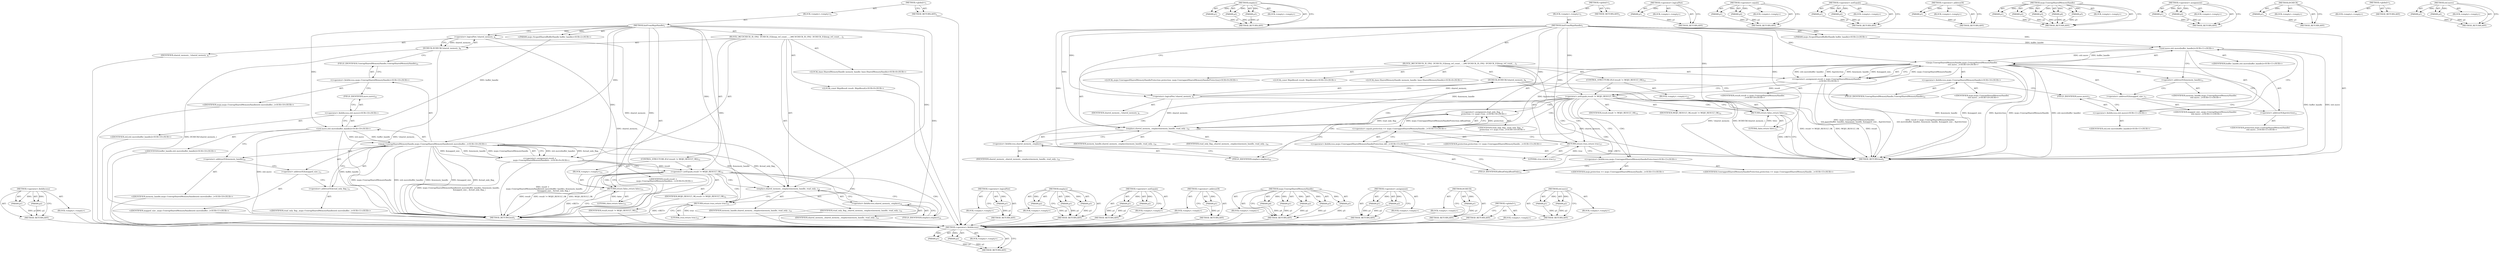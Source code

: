 digraph "std.move" {
vulnerable_94 [label=<(METHOD,&lt;operator&gt;.fieldAccess)>];
vulnerable_95 [label=<(PARAM,p1)>];
vulnerable_96 [label=<(PARAM,p2)>];
vulnerable_97 [label=<(BLOCK,&lt;empty&gt;,&lt;empty&gt;)>];
vulnerable_98 [label=<(METHOD_RETURN,ANY)>];
vulnerable_6 [label=<(METHOD,&lt;global&gt;)<SUB>1</SUB>>];
vulnerable_7 [label=<(BLOCK,&lt;empty&gt;,&lt;empty&gt;)<SUB>1</SUB>>];
vulnerable_8 [label=<(METHOD,InitFromMojoHandle)<SUB>1</SUB>>];
vulnerable_9 [label="<(PARAM,mojo::ScopedSharedBufferHandle buffer_handle)<SUB>2</SUB>>"];
vulnerable_10 [label=<(BLOCK,{
#if DCHECK_IS_ON()
  DCHECK_EQ(map_ref_count_...,{
#if DCHECK_IS_ON()
  DCHECK_EQ(map_ref_count_...)<SUB>2</SUB>>];
vulnerable_11 [label=<(DCHECK,DCHECK(!shared_memory_))<SUB>6</SUB>>];
vulnerable_12 [label=<(&lt;operator&gt;.logicalNot,!shared_memory_)<SUB>6</SUB>>];
vulnerable_13 [label=<(IDENTIFIER,shared_memory_,!shared_memory_)<SUB>6</SUB>>];
vulnerable_14 [label="<(LOCAL,base.SharedMemoryHandle memory_handle: base.SharedMemoryHandle)<SUB>8</SUB>>"];
vulnerable_15 [label="<(LOCAL,const MojoResult result: MojoResult)<SUB>9</SUB>>"];
vulnerable_16 [label="<(&lt;operator&gt;.assignment,result =
      mojo::UnwrapSharedMemoryHandle(s...)<SUB>9</SUB>>"];
vulnerable_17 [label="<(IDENTIFIER,result,result =
      mojo::UnwrapSharedMemoryHandle(s...)<SUB>9</SUB>>"];
vulnerable_18 [label="<(mojo.UnwrapSharedMemoryHandle,mojo::UnwrapSharedMemoryHandle(std::move(buffer...)<SUB>10</SUB>>"];
vulnerable_19 [label="<(&lt;operator&gt;.fieldAccess,mojo::UnwrapSharedMemoryHandle)<SUB>10</SUB>>"];
vulnerable_20 [label="<(IDENTIFIER,mojo,mojo::UnwrapSharedMemoryHandle(std::move(buffer...)<SUB>10</SUB>>"];
vulnerable_21 [label=<(FIELD_IDENTIFIER,UnwrapSharedMemoryHandle,UnwrapSharedMemoryHandle)<SUB>10</SUB>>];
vulnerable_22 [label="<(std.move,std::move(buffer_handle))<SUB>10</SUB>>"];
vulnerable_23 [label="<(&lt;operator&gt;.fieldAccess,std::move)<SUB>10</SUB>>"];
vulnerable_24 [label="<(IDENTIFIER,std,std::move(buffer_handle))<SUB>10</SUB>>"];
vulnerable_25 [label=<(FIELD_IDENTIFIER,move,move)<SUB>10</SUB>>];
vulnerable_26 [label="<(IDENTIFIER,buffer_handle,std::move(buffer_handle))<SUB>10</SUB>>"];
vulnerable_27 [label=<(&lt;operator&gt;.addressOf,&amp;memory_handle)<SUB>10</SUB>>];
vulnerable_28 [label="<(IDENTIFIER,memory_handle,mojo::UnwrapSharedMemoryHandle(std::move(buffer...)<SUB>10</SUB>>"];
vulnerable_29 [label=<(&lt;operator&gt;.addressOf,&amp;mapped_size_)<SUB>11</SUB>>];
vulnerable_30 [label="<(IDENTIFIER,mapped_size_,mojo::UnwrapSharedMemoryHandle(std::move(buffer...)<SUB>11</SUB>>"];
vulnerable_31 [label=<(&lt;operator&gt;.addressOf,&amp;read_only_flag_)<SUB>11</SUB>>];
vulnerable_32 [label="<(IDENTIFIER,read_only_flag_,mojo::UnwrapSharedMemoryHandle(std::move(buffer...)<SUB>11</SUB>>"];
vulnerable_33 [label=<(CONTROL_STRUCTURE,IF,if (result != MOJO_RESULT_OK))<SUB>12</SUB>>];
vulnerable_34 [label=<(&lt;operator&gt;.notEquals,result != MOJO_RESULT_OK)<SUB>12</SUB>>];
vulnerable_35 [label=<(IDENTIFIER,result,result != MOJO_RESULT_OK)<SUB>12</SUB>>];
vulnerable_36 [label=<(IDENTIFIER,MOJO_RESULT_OK,result != MOJO_RESULT_OK)<SUB>12</SUB>>];
vulnerable_37 [label=<(BLOCK,&lt;empty&gt;,&lt;empty&gt;)<SUB>13</SUB>>];
vulnerable_38 [label=<(RETURN,return false;,return false;)<SUB>13</SUB>>];
vulnerable_39 [label=<(LITERAL,false,return false;)<SUB>13</SUB>>];
vulnerable_40 [label=<(emplace,shared_memory_.emplace(memory_handle, read_only...)<SUB>14</SUB>>];
vulnerable_41 [label=<(&lt;operator&gt;.fieldAccess,shared_memory_.emplace)<SUB>14</SUB>>];
vulnerable_42 [label=<(IDENTIFIER,shared_memory_,shared_memory_.emplace(memory_handle, read_only...)<SUB>14</SUB>>];
vulnerable_43 [label=<(FIELD_IDENTIFIER,emplace,emplace)<SUB>14</SUB>>];
vulnerable_44 [label=<(IDENTIFIER,memory_handle,shared_memory_.emplace(memory_handle, read_only...)<SUB>14</SUB>>];
vulnerable_45 [label=<(IDENTIFIER,read_only_flag_,shared_memory_.emplace(memory_handle, read_only...)<SUB>14</SUB>>];
vulnerable_46 [label=<(RETURN,return true;,return true;)<SUB>15</SUB>>];
vulnerable_47 [label=<(LITERAL,true,return true;)<SUB>15</SUB>>];
vulnerable_48 [label=<(METHOD_RETURN,bool)<SUB>1</SUB>>];
vulnerable_50 [label=<(METHOD_RETURN,ANY)<SUB>1</SUB>>];
vulnerable_77 [label=<(METHOD,&lt;operator&gt;.logicalNot)>];
vulnerable_78 [label=<(PARAM,p1)>];
vulnerable_79 [label=<(BLOCK,&lt;empty&gt;,&lt;empty&gt;)>];
vulnerable_80 [label=<(METHOD_RETURN,ANY)>];
vulnerable_113 [label=<(METHOD,emplace)>];
vulnerable_114 [label=<(PARAM,p1)>];
vulnerable_115 [label=<(PARAM,p2)>];
vulnerable_116 [label=<(PARAM,p3)>];
vulnerable_117 [label=<(BLOCK,&lt;empty&gt;,&lt;empty&gt;)>];
vulnerable_118 [label=<(METHOD_RETURN,ANY)>];
vulnerable_108 [label=<(METHOD,&lt;operator&gt;.notEquals)>];
vulnerable_109 [label=<(PARAM,p1)>];
vulnerable_110 [label=<(PARAM,p2)>];
vulnerable_111 [label=<(BLOCK,&lt;empty&gt;,&lt;empty&gt;)>];
vulnerable_112 [label=<(METHOD_RETURN,ANY)>];
vulnerable_104 [label=<(METHOD,&lt;operator&gt;.addressOf)>];
vulnerable_105 [label=<(PARAM,p1)>];
vulnerable_106 [label=<(BLOCK,&lt;empty&gt;,&lt;empty&gt;)>];
vulnerable_107 [label=<(METHOD_RETURN,ANY)>];
vulnerable_86 [label=<(METHOD,mojo.UnwrapSharedMemoryHandle)>];
vulnerable_87 [label=<(PARAM,p1)>];
vulnerable_88 [label=<(PARAM,p2)>];
vulnerable_89 [label=<(PARAM,p3)>];
vulnerable_90 [label=<(PARAM,p4)>];
vulnerable_91 [label=<(PARAM,p5)>];
vulnerable_92 [label=<(BLOCK,&lt;empty&gt;,&lt;empty&gt;)>];
vulnerable_93 [label=<(METHOD_RETURN,ANY)>];
vulnerable_81 [label=<(METHOD,&lt;operator&gt;.assignment)>];
vulnerable_82 [label=<(PARAM,p1)>];
vulnerable_83 [label=<(PARAM,p2)>];
vulnerable_84 [label=<(BLOCK,&lt;empty&gt;,&lt;empty&gt;)>];
vulnerable_85 [label=<(METHOD_RETURN,ANY)>];
vulnerable_73 [label=<(METHOD,DCHECK)>];
vulnerable_74 [label=<(PARAM,p1)>];
vulnerable_75 [label=<(BLOCK,&lt;empty&gt;,&lt;empty&gt;)>];
vulnerable_76 [label=<(METHOD_RETURN,ANY)>];
vulnerable_67 [label=<(METHOD,&lt;global&gt;)<SUB>1</SUB>>];
vulnerable_68 [label=<(BLOCK,&lt;empty&gt;,&lt;empty&gt;)>];
vulnerable_69 [label=<(METHOD_RETURN,ANY)>];
vulnerable_99 [label=<(METHOD,std.move)>];
vulnerable_100 [label=<(PARAM,p1)>];
vulnerable_101 [label=<(PARAM,p2)>];
vulnerable_102 [label=<(BLOCK,&lt;empty&gt;,&lt;empty&gt;)>];
vulnerable_103 [label=<(METHOD_RETURN,ANY)>];
fixed_108 [label=<(METHOD,&lt;operator&gt;.fieldAccess)>];
fixed_109 [label=<(PARAM,p1)>];
fixed_110 [label=<(PARAM,p2)>];
fixed_111 [label=<(BLOCK,&lt;empty&gt;,&lt;empty&gt;)>];
fixed_112 [label=<(METHOD_RETURN,ANY)>];
fixed_132 [label=<(METHOD,emplace)>];
fixed_133 [label=<(PARAM,p1)>];
fixed_134 [label=<(PARAM,p2)>];
fixed_135 [label=<(PARAM,p3)>];
fixed_136 [label=<(BLOCK,&lt;empty&gt;,&lt;empty&gt;)>];
fixed_137 [label=<(METHOD_RETURN,ANY)>];
fixed_6 [label=<(METHOD,&lt;global&gt;)<SUB>1</SUB>>];
fixed_7 [label=<(BLOCK,&lt;empty&gt;,&lt;empty&gt;)<SUB>1</SUB>>];
fixed_8 [label=<(METHOD,InitFromMojoHandle)<SUB>1</SUB>>];
fixed_9 [label="<(PARAM,mojo::ScopedSharedBufferHandle buffer_handle)<SUB>2</SUB>>"];
fixed_10 [label=<(BLOCK,{
#if DCHECK_IS_ON()
  DCHECK_EQ(map_ref_count_...,{
#if DCHECK_IS_ON()
  DCHECK_EQ(map_ref_count_...)<SUB>2</SUB>>];
fixed_11 [label=<(DCHECK,DCHECK(!shared_memory_))<SUB>6</SUB>>];
fixed_12 [label=<(&lt;operator&gt;.logicalNot,!shared_memory_)<SUB>6</SUB>>];
fixed_13 [label=<(IDENTIFIER,shared_memory_,!shared_memory_)<SUB>6</SUB>>];
fixed_14 [label="<(LOCAL,base.SharedMemoryHandle memory_handle: base.SharedMemoryHandle)<SUB>8</SUB>>"];
fixed_15 [label="<(LOCAL,mojo.UnwrappedSharedMemoryHandleProtection protection: mojo.UnwrappedSharedMemoryHandleProtection)<SUB>9</SUB>>"];
fixed_16 [label="<(LOCAL,const MojoResult result: MojoResult)<SUB>10</SUB>>"];
fixed_17 [label="<(&lt;operator&gt;.assignment,result = mojo::UnwrapSharedMemoryHandle(
      ...)<SUB>10</SUB>>"];
fixed_18 [label="<(IDENTIFIER,result,result = mojo::UnwrapSharedMemoryHandle(
      ...)<SUB>10</SUB>>"];
fixed_19 [label="<(mojo.UnwrapSharedMemoryHandle,mojo::UnwrapSharedMemoryHandle(
      std::move...)<SUB>10</SUB>>"];
fixed_20 [label="<(&lt;operator&gt;.fieldAccess,mojo::UnwrapSharedMemoryHandle)<SUB>10</SUB>>"];
fixed_21 [label="<(IDENTIFIER,mojo,mojo::UnwrapSharedMemoryHandle(
      std::move...)<SUB>10</SUB>>"];
fixed_22 [label=<(FIELD_IDENTIFIER,UnwrapSharedMemoryHandle,UnwrapSharedMemoryHandle)<SUB>10</SUB>>];
fixed_23 [label="<(std.move,std::move(buffer_handle))<SUB>11</SUB>>"];
fixed_24 [label="<(&lt;operator&gt;.fieldAccess,std::move)<SUB>11</SUB>>"];
fixed_25 [label="<(IDENTIFIER,std,std::move(buffer_handle))<SUB>11</SUB>>"];
fixed_26 [label=<(FIELD_IDENTIFIER,move,move)<SUB>11</SUB>>];
fixed_27 [label="<(IDENTIFIER,buffer_handle,std::move(buffer_handle))<SUB>11</SUB>>"];
fixed_28 [label=<(&lt;operator&gt;.addressOf,&amp;memory_handle)<SUB>11</SUB>>];
fixed_29 [label="<(IDENTIFIER,memory_handle,mojo::UnwrapSharedMemoryHandle(
      std::move...)<SUB>11</SUB>>"];
fixed_30 [label=<(&lt;operator&gt;.addressOf,&amp;mapped_size_)<SUB>11</SUB>>];
fixed_31 [label="<(IDENTIFIER,mapped_size_,mojo::UnwrapSharedMemoryHandle(
      std::move...)<SUB>11</SUB>>"];
fixed_32 [label=<(&lt;operator&gt;.addressOf,&amp;protection)<SUB>11</SUB>>];
fixed_33 [label="<(IDENTIFIER,protection,mojo::UnwrapSharedMemoryHandle(
      std::move...)<SUB>11</SUB>>"];
fixed_34 [label=<(CONTROL_STRUCTURE,IF,if (result != MOJO_RESULT_OK))<SUB>12</SUB>>];
fixed_35 [label=<(&lt;operator&gt;.notEquals,result != MOJO_RESULT_OK)<SUB>12</SUB>>];
fixed_36 [label=<(IDENTIFIER,result,result != MOJO_RESULT_OK)<SUB>12</SUB>>];
fixed_37 [label=<(IDENTIFIER,MOJO_RESULT_OK,result != MOJO_RESULT_OK)<SUB>12</SUB>>];
fixed_38 [label=<(BLOCK,&lt;empty&gt;,&lt;empty&gt;)<SUB>13</SUB>>];
fixed_39 [label=<(RETURN,return false;,return false;)<SUB>13</SUB>>];
fixed_40 [label=<(LITERAL,false,return false;)<SUB>13</SUB>>];
fixed_41 [label="<(&lt;operator&gt;.assignment,read_only_flag_ =
      protection == mojo::Unw...)<SUB>14</SUB>>"];
fixed_42 [label="<(IDENTIFIER,read_only_flag_,read_only_flag_ =
      protection == mojo::Unw...)<SUB>14</SUB>>"];
fixed_43 [label="<(&lt;operator&gt;.equals,protection == mojo::UnwrappedSharedMemoryHandle...)<SUB>15</SUB>>"];
fixed_44 [label="<(IDENTIFIER,protection,protection == mojo::UnwrappedSharedMemoryHandle...)<SUB>15</SUB>>"];
fixed_45 [label="<(&lt;operator&gt;.fieldAccess,mojo::UnwrappedSharedMemoryHandleProtection::kR...)<SUB>15</SUB>>"];
fixed_46 [label="<(&lt;operator&gt;.fieldAccess,mojo::UnwrappedSharedMemoryHandleProtection)<SUB>15</SUB>>"];
fixed_47 [label="<(IDENTIFIER,mojo,protection == mojo::UnwrappedSharedMemoryHandle...)<SUB>15</SUB>>"];
fixed_48 [label="<(IDENTIFIER,UnwrappedSharedMemoryHandleProtection,protection == mojo::UnwrappedSharedMemoryHandle...)<SUB>15</SUB>>"];
fixed_49 [label=<(FIELD_IDENTIFIER,kReadOnly,kReadOnly)<SUB>15</SUB>>];
fixed_50 [label=<(emplace,shared_memory_.emplace(memory_handle, read_only...)<SUB>16</SUB>>];
fixed_51 [label=<(&lt;operator&gt;.fieldAccess,shared_memory_.emplace)<SUB>16</SUB>>];
fixed_52 [label=<(IDENTIFIER,shared_memory_,shared_memory_.emplace(memory_handle, read_only...)<SUB>16</SUB>>];
fixed_53 [label=<(FIELD_IDENTIFIER,emplace,emplace)<SUB>16</SUB>>];
fixed_54 [label=<(IDENTIFIER,memory_handle,shared_memory_.emplace(memory_handle, read_only...)<SUB>16</SUB>>];
fixed_55 [label=<(IDENTIFIER,read_only_flag_,shared_memory_.emplace(memory_handle, read_only...)<SUB>16</SUB>>];
fixed_56 [label=<(RETURN,return true;,return true;)<SUB>17</SUB>>];
fixed_57 [label=<(LITERAL,true,return true;)<SUB>17</SUB>>];
fixed_58 [label=<(METHOD_RETURN,bool)<SUB>1</SUB>>];
fixed_60 [label=<(METHOD_RETURN,ANY)<SUB>1</SUB>>];
fixed_91 [label=<(METHOD,&lt;operator&gt;.logicalNot)>];
fixed_92 [label=<(PARAM,p1)>];
fixed_93 [label=<(BLOCK,&lt;empty&gt;,&lt;empty&gt;)>];
fixed_94 [label=<(METHOD_RETURN,ANY)>];
fixed_127 [label=<(METHOD,&lt;operator&gt;.equals)>];
fixed_128 [label=<(PARAM,p1)>];
fixed_129 [label=<(PARAM,p2)>];
fixed_130 [label=<(BLOCK,&lt;empty&gt;,&lt;empty&gt;)>];
fixed_131 [label=<(METHOD_RETURN,ANY)>];
fixed_122 [label=<(METHOD,&lt;operator&gt;.notEquals)>];
fixed_123 [label=<(PARAM,p1)>];
fixed_124 [label=<(PARAM,p2)>];
fixed_125 [label=<(BLOCK,&lt;empty&gt;,&lt;empty&gt;)>];
fixed_126 [label=<(METHOD_RETURN,ANY)>];
fixed_118 [label=<(METHOD,&lt;operator&gt;.addressOf)>];
fixed_119 [label=<(PARAM,p1)>];
fixed_120 [label=<(BLOCK,&lt;empty&gt;,&lt;empty&gt;)>];
fixed_121 [label=<(METHOD_RETURN,ANY)>];
fixed_100 [label=<(METHOD,mojo.UnwrapSharedMemoryHandle)>];
fixed_101 [label=<(PARAM,p1)>];
fixed_102 [label=<(PARAM,p2)>];
fixed_103 [label=<(PARAM,p3)>];
fixed_104 [label=<(PARAM,p4)>];
fixed_105 [label=<(PARAM,p5)>];
fixed_106 [label=<(BLOCK,&lt;empty&gt;,&lt;empty&gt;)>];
fixed_107 [label=<(METHOD_RETURN,ANY)>];
fixed_95 [label=<(METHOD,&lt;operator&gt;.assignment)>];
fixed_96 [label=<(PARAM,p1)>];
fixed_97 [label=<(PARAM,p2)>];
fixed_98 [label=<(BLOCK,&lt;empty&gt;,&lt;empty&gt;)>];
fixed_99 [label=<(METHOD_RETURN,ANY)>];
fixed_87 [label=<(METHOD,DCHECK)>];
fixed_88 [label=<(PARAM,p1)>];
fixed_89 [label=<(BLOCK,&lt;empty&gt;,&lt;empty&gt;)>];
fixed_90 [label=<(METHOD_RETURN,ANY)>];
fixed_81 [label=<(METHOD,&lt;global&gt;)<SUB>1</SUB>>];
fixed_82 [label=<(BLOCK,&lt;empty&gt;,&lt;empty&gt;)>];
fixed_83 [label=<(METHOD_RETURN,ANY)>];
fixed_113 [label=<(METHOD,std.move)>];
fixed_114 [label=<(PARAM,p1)>];
fixed_115 [label=<(PARAM,p2)>];
fixed_116 [label=<(BLOCK,&lt;empty&gt;,&lt;empty&gt;)>];
fixed_117 [label=<(METHOD_RETURN,ANY)>];
vulnerable_94 -> vulnerable_95  [key=0, label="AST: "];
vulnerable_94 -> vulnerable_95  [key=1, label="DDG: "];
vulnerable_94 -> vulnerable_97  [key=0, label="AST: "];
vulnerable_94 -> vulnerable_96  [key=0, label="AST: "];
vulnerable_94 -> vulnerable_96  [key=1, label="DDG: "];
vulnerable_94 -> vulnerable_98  [key=0, label="AST: "];
vulnerable_94 -> vulnerable_98  [key=1, label="CFG: "];
vulnerable_95 -> vulnerable_98  [key=0, label="DDG: p1"];
vulnerable_96 -> vulnerable_98  [key=0, label="DDG: p2"];
vulnerable_97 -> fixed_108  [key=0];
vulnerable_98 -> fixed_108  [key=0];
vulnerable_6 -> vulnerable_7  [key=0, label="AST: "];
vulnerable_6 -> vulnerable_50  [key=0, label="AST: "];
vulnerable_6 -> vulnerable_50  [key=1, label="CFG: "];
vulnerable_7 -> vulnerable_8  [key=0, label="AST: "];
vulnerable_8 -> vulnerable_9  [key=0, label="AST: "];
vulnerable_8 -> vulnerable_9  [key=1, label="DDG: "];
vulnerable_8 -> vulnerable_10  [key=0, label="AST: "];
vulnerable_8 -> vulnerable_48  [key=0, label="AST: "];
vulnerable_8 -> vulnerable_12  [key=0, label="CFG: "];
vulnerable_8 -> vulnerable_12  [key=1, label="DDG: "];
vulnerable_8 -> vulnerable_46  [key=0, label="DDG: "];
vulnerable_8 -> vulnerable_40  [key=0, label="DDG: "];
vulnerable_8 -> vulnerable_47  [key=0, label="DDG: "];
vulnerable_8 -> vulnerable_18  [key=0, label="DDG: "];
vulnerable_8 -> vulnerable_34  [key=0, label="DDG: "];
vulnerable_8 -> vulnerable_38  [key=0, label="DDG: "];
vulnerable_8 -> vulnerable_22  [key=0, label="DDG: "];
vulnerable_8 -> vulnerable_39  [key=0, label="DDG: "];
vulnerable_9 -> vulnerable_22  [key=0, label="DDG: buffer_handle"];
vulnerable_10 -> vulnerable_11  [key=0, label="AST: "];
vulnerable_10 -> vulnerable_14  [key=0, label="AST: "];
vulnerable_10 -> vulnerable_15  [key=0, label="AST: "];
vulnerable_10 -> vulnerable_16  [key=0, label="AST: "];
vulnerable_10 -> vulnerable_33  [key=0, label="AST: "];
vulnerable_10 -> vulnerable_40  [key=0, label="AST: "];
vulnerable_10 -> vulnerable_46  [key=0, label="AST: "];
vulnerable_11 -> vulnerable_12  [key=0, label="AST: "];
vulnerable_11 -> vulnerable_21  [key=0, label="CFG: "];
vulnerable_11 -> vulnerable_48  [key=0, label="DDG: !shared_memory_"];
vulnerable_11 -> vulnerable_48  [key=1, label="DDG: DCHECK(!shared_memory_)"];
vulnerable_12 -> vulnerable_13  [key=0, label="AST: "];
vulnerable_12 -> vulnerable_11  [key=0, label="CFG: "];
vulnerable_12 -> vulnerable_11  [key=1, label="DDG: shared_memory_"];
vulnerable_12 -> vulnerable_48  [key=0, label="DDG: shared_memory_"];
vulnerable_12 -> vulnerable_40  [key=0, label="DDG: shared_memory_"];
vulnerable_13 -> fixed_108  [key=0];
vulnerable_14 -> fixed_108  [key=0];
vulnerable_15 -> fixed_108  [key=0];
vulnerable_16 -> vulnerable_17  [key=0, label="AST: "];
vulnerable_16 -> vulnerable_18  [key=0, label="AST: "];
vulnerable_16 -> vulnerable_34  [key=0, label="CFG: "];
vulnerable_16 -> vulnerable_34  [key=1, label="DDG: result"];
vulnerable_16 -> vulnerable_48  [key=0, label="DDG: mojo::UnwrapSharedMemoryHandle(std::move(buffer_handle), &amp;memory_handle,
                                     &amp;mapped_size_, &amp;read_only_flag_)"];
vulnerable_16 -> vulnerable_48  [key=1, label="DDG: result =
      mojo::UnwrapSharedMemoryHandle(std::move(buffer_handle), &amp;memory_handle,
                                     &amp;mapped_size_, &amp;read_only_flag_)"];
vulnerable_17 -> fixed_108  [key=0];
vulnerable_18 -> vulnerable_19  [key=0, label="AST: "];
vulnerable_18 -> vulnerable_22  [key=0, label="AST: "];
vulnerable_18 -> vulnerable_27  [key=0, label="AST: "];
vulnerable_18 -> vulnerable_29  [key=0, label="AST: "];
vulnerable_18 -> vulnerable_31  [key=0, label="AST: "];
vulnerable_18 -> vulnerable_16  [key=0, label="CFG: "];
vulnerable_18 -> vulnerable_16  [key=1, label="DDG: std::move(buffer_handle)"];
vulnerable_18 -> vulnerable_16  [key=2, label="DDG: &amp;read_only_flag_"];
vulnerable_18 -> vulnerable_16  [key=3, label="DDG: &amp;mapped_size_"];
vulnerable_18 -> vulnerable_16  [key=4, label="DDG: &amp;memory_handle"];
vulnerable_18 -> vulnerable_16  [key=5, label="DDG: mojo::UnwrapSharedMemoryHandle"];
vulnerable_18 -> vulnerable_48  [key=0, label="DDG: mojo::UnwrapSharedMemoryHandle"];
vulnerable_18 -> vulnerable_48  [key=1, label="DDG: std::move(buffer_handle)"];
vulnerable_18 -> vulnerable_48  [key=2, label="DDG: &amp;memory_handle"];
vulnerable_18 -> vulnerable_48  [key=3, label="DDG: &amp;mapped_size_"];
vulnerable_18 -> vulnerable_48  [key=4, label="DDG: &amp;read_only_flag_"];
vulnerable_18 -> vulnerable_40  [key=0, label="DDG: &amp;memory_handle"];
vulnerable_18 -> vulnerable_40  [key=1, label="DDG: &amp;read_only_flag_"];
vulnerable_19 -> vulnerable_20  [key=0, label="AST: "];
vulnerable_19 -> vulnerable_21  [key=0, label="AST: "];
vulnerable_19 -> vulnerable_25  [key=0, label="CFG: "];
vulnerable_20 -> fixed_108  [key=0];
vulnerable_21 -> vulnerable_19  [key=0, label="CFG: "];
vulnerable_22 -> vulnerable_23  [key=0, label="AST: "];
vulnerable_22 -> vulnerable_26  [key=0, label="AST: "];
vulnerable_22 -> vulnerable_27  [key=0, label="CFG: "];
vulnerable_22 -> vulnerable_48  [key=0, label="DDG: std::move"];
vulnerable_22 -> vulnerable_48  [key=1, label="DDG: buffer_handle"];
vulnerable_22 -> vulnerable_18  [key=0, label="DDG: std::move"];
vulnerable_22 -> vulnerable_18  [key=1, label="DDG: buffer_handle"];
vulnerable_23 -> vulnerable_24  [key=0, label="AST: "];
vulnerable_23 -> vulnerable_25  [key=0, label="AST: "];
vulnerable_23 -> vulnerable_22  [key=0, label="CFG: "];
vulnerable_24 -> fixed_108  [key=0];
vulnerable_25 -> vulnerable_23  [key=0, label="CFG: "];
vulnerable_26 -> fixed_108  [key=0];
vulnerable_27 -> vulnerable_28  [key=0, label="AST: "];
vulnerable_27 -> vulnerable_29  [key=0, label="CFG: "];
vulnerable_28 -> fixed_108  [key=0];
vulnerable_29 -> vulnerable_30  [key=0, label="AST: "];
vulnerable_29 -> vulnerable_31  [key=0, label="CFG: "];
vulnerable_30 -> fixed_108  [key=0];
vulnerable_31 -> vulnerable_32  [key=0, label="AST: "];
vulnerable_31 -> vulnerable_18  [key=0, label="CFG: "];
vulnerable_32 -> fixed_108  [key=0];
vulnerable_33 -> vulnerable_34  [key=0, label="AST: "];
vulnerable_33 -> vulnerable_37  [key=0, label="AST: "];
vulnerable_34 -> vulnerable_35  [key=0, label="AST: "];
vulnerable_34 -> vulnerable_36  [key=0, label="AST: "];
vulnerable_34 -> vulnerable_38  [key=0, label="CFG: "];
vulnerable_34 -> vulnerable_38  [key=1, label="CDG: "];
vulnerable_34 -> vulnerable_43  [key=0, label="CFG: "];
vulnerable_34 -> vulnerable_43  [key=1, label="CDG: "];
vulnerable_34 -> vulnerable_48  [key=0, label="DDG: result"];
vulnerable_34 -> vulnerable_48  [key=1, label="DDG: result != MOJO_RESULT_OK"];
vulnerable_34 -> vulnerable_48  [key=2, label="DDG: MOJO_RESULT_OK"];
vulnerable_34 -> vulnerable_40  [key=0, label="CDG: "];
vulnerable_34 -> vulnerable_41  [key=0, label="CDG: "];
vulnerable_34 -> vulnerable_46  [key=0, label="CDG: "];
vulnerable_35 -> fixed_108  [key=0];
vulnerable_36 -> fixed_108  [key=0];
vulnerable_37 -> vulnerable_38  [key=0, label="AST: "];
vulnerable_38 -> vulnerable_39  [key=0, label="AST: "];
vulnerable_38 -> vulnerable_48  [key=0, label="CFG: "];
vulnerable_38 -> vulnerable_48  [key=1, label="DDG: &lt;RET&gt;"];
vulnerable_39 -> vulnerable_38  [key=0, label="DDG: false"];
vulnerable_40 -> vulnerable_41  [key=0, label="AST: "];
vulnerable_40 -> vulnerable_44  [key=0, label="AST: "];
vulnerable_40 -> vulnerable_45  [key=0, label="AST: "];
vulnerable_40 -> vulnerable_46  [key=0, label="CFG: "];
vulnerable_41 -> vulnerable_42  [key=0, label="AST: "];
vulnerable_41 -> vulnerable_43  [key=0, label="AST: "];
vulnerable_41 -> vulnerable_40  [key=0, label="CFG: "];
vulnerable_42 -> fixed_108  [key=0];
vulnerable_43 -> vulnerable_41  [key=0, label="CFG: "];
vulnerable_44 -> fixed_108  [key=0];
vulnerable_45 -> fixed_108  [key=0];
vulnerable_46 -> vulnerable_47  [key=0, label="AST: "];
vulnerable_46 -> vulnerable_48  [key=0, label="CFG: "];
vulnerable_46 -> vulnerable_48  [key=1, label="DDG: &lt;RET&gt;"];
vulnerable_47 -> vulnerable_46  [key=0, label="DDG: true"];
vulnerable_48 -> fixed_108  [key=0];
vulnerable_50 -> fixed_108  [key=0];
vulnerable_77 -> vulnerable_78  [key=0, label="AST: "];
vulnerable_77 -> vulnerable_78  [key=1, label="DDG: "];
vulnerable_77 -> vulnerable_79  [key=0, label="AST: "];
vulnerable_77 -> vulnerable_80  [key=0, label="AST: "];
vulnerable_77 -> vulnerable_80  [key=1, label="CFG: "];
vulnerable_78 -> vulnerable_80  [key=0, label="DDG: p1"];
vulnerable_79 -> fixed_108  [key=0];
vulnerable_80 -> fixed_108  [key=0];
vulnerable_113 -> vulnerable_114  [key=0, label="AST: "];
vulnerable_113 -> vulnerable_114  [key=1, label="DDG: "];
vulnerable_113 -> vulnerable_117  [key=0, label="AST: "];
vulnerable_113 -> vulnerable_115  [key=0, label="AST: "];
vulnerable_113 -> vulnerable_115  [key=1, label="DDG: "];
vulnerable_113 -> vulnerable_118  [key=0, label="AST: "];
vulnerable_113 -> vulnerable_118  [key=1, label="CFG: "];
vulnerable_113 -> vulnerable_116  [key=0, label="AST: "];
vulnerable_113 -> vulnerable_116  [key=1, label="DDG: "];
vulnerable_114 -> vulnerable_118  [key=0, label="DDG: p1"];
vulnerable_115 -> vulnerable_118  [key=0, label="DDG: p2"];
vulnerable_116 -> vulnerable_118  [key=0, label="DDG: p3"];
vulnerable_117 -> fixed_108  [key=0];
vulnerable_118 -> fixed_108  [key=0];
vulnerable_108 -> vulnerable_109  [key=0, label="AST: "];
vulnerable_108 -> vulnerable_109  [key=1, label="DDG: "];
vulnerable_108 -> vulnerable_111  [key=0, label="AST: "];
vulnerable_108 -> vulnerable_110  [key=0, label="AST: "];
vulnerable_108 -> vulnerable_110  [key=1, label="DDG: "];
vulnerable_108 -> vulnerable_112  [key=0, label="AST: "];
vulnerable_108 -> vulnerable_112  [key=1, label="CFG: "];
vulnerable_109 -> vulnerable_112  [key=0, label="DDG: p1"];
vulnerable_110 -> vulnerable_112  [key=0, label="DDG: p2"];
vulnerable_111 -> fixed_108  [key=0];
vulnerable_112 -> fixed_108  [key=0];
vulnerable_104 -> vulnerable_105  [key=0, label="AST: "];
vulnerable_104 -> vulnerable_105  [key=1, label="DDG: "];
vulnerable_104 -> vulnerable_106  [key=0, label="AST: "];
vulnerable_104 -> vulnerable_107  [key=0, label="AST: "];
vulnerable_104 -> vulnerable_107  [key=1, label="CFG: "];
vulnerable_105 -> vulnerable_107  [key=0, label="DDG: p1"];
vulnerable_106 -> fixed_108  [key=0];
vulnerable_107 -> fixed_108  [key=0];
vulnerable_86 -> vulnerable_87  [key=0, label="AST: "];
vulnerable_86 -> vulnerable_87  [key=1, label="DDG: "];
vulnerable_86 -> vulnerable_92  [key=0, label="AST: "];
vulnerable_86 -> vulnerable_88  [key=0, label="AST: "];
vulnerable_86 -> vulnerable_88  [key=1, label="DDG: "];
vulnerable_86 -> vulnerable_93  [key=0, label="AST: "];
vulnerable_86 -> vulnerable_93  [key=1, label="CFG: "];
vulnerable_86 -> vulnerable_89  [key=0, label="AST: "];
vulnerable_86 -> vulnerable_89  [key=1, label="DDG: "];
vulnerable_86 -> vulnerable_90  [key=0, label="AST: "];
vulnerable_86 -> vulnerable_90  [key=1, label="DDG: "];
vulnerable_86 -> vulnerable_91  [key=0, label="AST: "];
vulnerable_86 -> vulnerable_91  [key=1, label="DDG: "];
vulnerable_87 -> vulnerable_93  [key=0, label="DDG: p1"];
vulnerable_88 -> vulnerable_93  [key=0, label="DDG: p2"];
vulnerable_89 -> vulnerable_93  [key=0, label="DDG: p3"];
vulnerable_90 -> vulnerable_93  [key=0, label="DDG: p4"];
vulnerable_91 -> vulnerable_93  [key=0, label="DDG: p5"];
vulnerable_92 -> fixed_108  [key=0];
vulnerable_93 -> fixed_108  [key=0];
vulnerable_81 -> vulnerable_82  [key=0, label="AST: "];
vulnerable_81 -> vulnerable_82  [key=1, label="DDG: "];
vulnerable_81 -> vulnerable_84  [key=0, label="AST: "];
vulnerable_81 -> vulnerable_83  [key=0, label="AST: "];
vulnerable_81 -> vulnerable_83  [key=1, label="DDG: "];
vulnerable_81 -> vulnerable_85  [key=0, label="AST: "];
vulnerable_81 -> vulnerable_85  [key=1, label="CFG: "];
vulnerable_82 -> vulnerable_85  [key=0, label="DDG: p1"];
vulnerable_83 -> vulnerable_85  [key=0, label="DDG: p2"];
vulnerable_84 -> fixed_108  [key=0];
vulnerable_85 -> fixed_108  [key=0];
vulnerable_73 -> vulnerable_74  [key=0, label="AST: "];
vulnerable_73 -> vulnerable_74  [key=1, label="DDG: "];
vulnerable_73 -> vulnerable_75  [key=0, label="AST: "];
vulnerable_73 -> vulnerable_76  [key=0, label="AST: "];
vulnerable_73 -> vulnerable_76  [key=1, label="CFG: "];
vulnerable_74 -> vulnerable_76  [key=0, label="DDG: p1"];
vulnerable_75 -> fixed_108  [key=0];
vulnerable_76 -> fixed_108  [key=0];
vulnerable_67 -> vulnerable_68  [key=0, label="AST: "];
vulnerable_67 -> vulnerable_69  [key=0, label="AST: "];
vulnerable_67 -> vulnerable_69  [key=1, label="CFG: "];
vulnerable_68 -> fixed_108  [key=0];
vulnerable_69 -> fixed_108  [key=0];
vulnerable_99 -> vulnerable_100  [key=0, label="AST: "];
vulnerable_99 -> vulnerable_100  [key=1, label="DDG: "];
vulnerable_99 -> vulnerable_102  [key=0, label="AST: "];
vulnerable_99 -> vulnerable_101  [key=0, label="AST: "];
vulnerable_99 -> vulnerable_101  [key=1, label="DDG: "];
vulnerable_99 -> vulnerable_103  [key=0, label="AST: "];
vulnerable_99 -> vulnerable_103  [key=1, label="CFG: "];
vulnerable_100 -> vulnerable_103  [key=0, label="DDG: p1"];
vulnerable_101 -> vulnerable_103  [key=0, label="DDG: p2"];
vulnerable_102 -> fixed_108  [key=0];
vulnerable_103 -> fixed_108  [key=0];
fixed_108 -> fixed_109  [key=0, label="AST: "];
fixed_108 -> fixed_109  [key=1, label="DDG: "];
fixed_108 -> fixed_111  [key=0, label="AST: "];
fixed_108 -> fixed_110  [key=0, label="AST: "];
fixed_108 -> fixed_110  [key=1, label="DDG: "];
fixed_108 -> fixed_112  [key=0, label="AST: "];
fixed_108 -> fixed_112  [key=1, label="CFG: "];
fixed_109 -> fixed_112  [key=0, label="DDG: p1"];
fixed_110 -> fixed_112  [key=0, label="DDG: p2"];
fixed_132 -> fixed_133  [key=0, label="AST: "];
fixed_132 -> fixed_133  [key=1, label="DDG: "];
fixed_132 -> fixed_136  [key=0, label="AST: "];
fixed_132 -> fixed_134  [key=0, label="AST: "];
fixed_132 -> fixed_134  [key=1, label="DDG: "];
fixed_132 -> fixed_137  [key=0, label="AST: "];
fixed_132 -> fixed_137  [key=1, label="CFG: "];
fixed_132 -> fixed_135  [key=0, label="AST: "];
fixed_132 -> fixed_135  [key=1, label="DDG: "];
fixed_133 -> fixed_137  [key=0, label="DDG: p1"];
fixed_134 -> fixed_137  [key=0, label="DDG: p2"];
fixed_135 -> fixed_137  [key=0, label="DDG: p3"];
fixed_6 -> fixed_7  [key=0, label="AST: "];
fixed_6 -> fixed_60  [key=0, label="AST: "];
fixed_6 -> fixed_60  [key=1, label="CFG: "];
fixed_7 -> fixed_8  [key=0, label="AST: "];
fixed_8 -> fixed_9  [key=0, label="AST: "];
fixed_8 -> fixed_9  [key=1, label="DDG: "];
fixed_8 -> fixed_10  [key=0, label="AST: "];
fixed_8 -> fixed_58  [key=0, label="AST: "];
fixed_8 -> fixed_12  [key=0, label="CFG: "];
fixed_8 -> fixed_12  [key=1, label="DDG: "];
fixed_8 -> fixed_56  [key=0, label="DDG: "];
fixed_8 -> fixed_50  [key=0, label="DDG: "];
fixed_8 -> fixed_57  [key=0, label="DDG: "];
fixed_8 -> fixed_19  [key=0, label="DDG: "];
fixed_8 -> fixed_35  [key=0, label="DDG: "];
fixed_8 -> fixed_39  [key=0, label="DDG: "];
fixed_8 -> fixed_43  [key=0, label="DDG: "];
fixed_8 -> fixed_23  [key=0, label="DDG: "];
fixed_8 -> fixed_40  [key=0, label="DDG: "];
fixed_9 -> fixed_23  [key=0, label="DDG: buffer_handle"];
fixed_10 -> fixed_11  [key=0, label="AST: "];
fixed_10 -> fixed_14  [key=0, label="AST: "];
fixed_10 -> fixed_15  [key=0, label="AST: "];
fixed_10 -> fixed_16  [key=0, label="AST: "];
fixed_10 -> fixed_17  [key=0, label="AST: "];
fixed_10 -> fixed_34  [key=0, label="AST: "];
fixed_10 -> fixed_41  [key=0, label="AST: "];
fixed_10 -> fixed_50  [key=0, label="AST: "];
fixed_10 -> fixed_56  [key=0, label="AST: "];
fixed_11 -> fixed_12  [key=0, label="AST: "];
fixed_11 -> fixed_22  [key=0, label="CFG: "];
fixed_11 -> fixed_58  [key=0, label="DDG: !shared_memory_"];
fixed_11 -> fixed_58  [key=1, label="DDG: DCHECK(!shared_memory_)"];
fixed_12 -> fixed_13  [key=0, label="AST: "];
fixed_12 -> fixed_11  [key=0, label="CFG: "];
fixed_12 -> fixed_11  [key=1, label="DDG: shared_memory_"];
fixed_12 -> fixed_58  [key=0, label="DDG: shared_memory_"];
fixed_12 -> fixed_50  [key=0, label="DDG: shared_memory_"];
fixed_17 -> fixed_18  [key=0, label="AST: "];
fixed_17 -> fixed_19  [key=0, label="AST: "];
fixed_17 -> fixed_35  [key=0, label="CFG: "];
fixed_17 -> fixed_35  [key=1, label="DDG: result"];
fixed_17 -> fixed_58  [key=0, label="DDG: mojo::UnwrapSharedMemoryHandle(
      std::move(buffer_handle), &amp;memory_handle, &amp;mapped_size_, &amp;protection)"];
fixed_17 -> fixed_58  [key=1, label="DDG: result = mojo::UnwrapSharedMemoryHandle(
      std::move(buffer_handle), &amp;memory_handle, &amp;mapped_size_, &amp;protection)"];
fixed_19 -> fixed_20  [key=0, label="AST: "];
fixed_19 -> fixed_23  [key=0, label="AST: "];
fixed_19 -> fixed_28  [key=0, label="AST: "];
fixed_19 -> fixed_30  [key=0, label="AST: "];
fixed_19 -> fixed_32  [key=0, label="AST: "];
fixed_19 -> fixed_17  [key=0, label="CFG: "];
fixed_19 -> fixed_17  [key=1, label="DDG: mojo::UnwrapSharedMemoryHandle"];
fixed_19 -> fixed_17  [key=2, label="DDG: std::move(buffer_handle)"];
fixed_19 -> fixed_17  [key=3, label="DDG: &amp;protection"];
fixed_19 -> fixed_17  [key=4, label="DDG: &amp;memory_handle"];
fixed_19 -> fixed_17  [key=5, label="DDG: &amp;mapped_size_"];
fixed_19 -> fixed_58  [key=0, label="DDG: mojo::UnwrapSharedMemoryHandle"];
fixed_19 -> fixed_58  [key=1, label="DDG: std::move(buffer_handle)"];
fixed_19 -> fixed_58  [key=2, label="DDG: &amp;memory_handle"];
fixed_19 -> fixed_58  [key=3, label="DDG: &amp;mapped_size_"];
fixed_19 -> fixed_58  [key=4, label="DDG: &amp;protection"];
fixed_19 -> fixed_50  [key=0, label="DDG: &amp;memory_handle"];
fixed_19 -> fixed_43  [key=0, label="DDG: &amp;protection"];
fixed_20 -> fixed_21  [key=0, label="AST: "];
fixed_20 -> fixed_22  [key=0, label="AST: "];
fixed_20 -> fixed_26  [key=0, label="CFG: "];
fixed_22 -> fixed_20  [key=0, label="CFG: "];
fixed_23 -> fixed_24  [key=0, label="AST: "];
fixed_23 -> fixed_27  [key=0, label="AST: "];
fixed_23 -> fixed_28  [key=0, label="CFG: "];
fixed_23 -> fixed_58  [key=0, label="DDG: std::move"];
fixed_23 -> fixed_58  [key=1, label="DDG: buffer_handle"];
fixed_23 -> fixed_19  [key=0, label="DDG: std::move"];
fixed_23 -> fixed_19  [key=1, label="DDG: buffer_handle"];
fixed_24 -> fixed_25  [key=0, label="AST: "];
fixed_24 -> fixed_26  [key=0, label="AST: "];
fixed_24 -> fixed_23  [key=0, label="CFG: "];
fixed_26 -> fixed_24  [key=0, label="CFG: "];
fixed_28 -> fixed_29  [key=0, label="AST: "];
fixed_28 -> fixed_30  [key=0, label="CFG: "];
fixed_30 -> fixed_31  [key=0, label="AST: "];
fixed_30 -> fixed_32  [key=0, label="CFG: "];
fixed_32 -> fixed_33  [key=0, label="AST: "];
fixed_32 -> fixed_19  [key=0, label="CFG: "];
fixed_34 -> fixed_35  [key=0, label="AST: "];
fixed_34 -> fixed_38  [key=0, label="AST: "];
fixed_35 -> fixed_36  [key=0, label="AST: "];
fixed_35 -> fixed_37  [key=0, label="AST: "];
fixed_35 -> fixed_39  [key=0, label="CFG: "];
fixed_35 -> fixed_39  [key=1, label="CDG: "];
fixed_35 -> fixed_46  [key=0, label="CFG: "];
fixed_35 -> fixed_46  [key=1, label="CDG: "];
fixed_35 -> fixed_58  [key=0, label="DDG: result"];
fixed_35 -> fixed_58  [key=1, label="DDG: result != MOJO_RESULT_OK"];
fixed_35 -> fixed_58  [key=2, label="DDG: MOJO_RESULT_OK"];
fixed_35 -> fixed_49  [key=0, label="CDG: "];
fixed_35 -> fixed_50  [key=0, label="CDG: "];
fixed_35 -> fixed_51  [key=0, label="CDG: "];
fixed_35 -> fixed_53  [key=0, label="CDG: "];
fixed_35 -> fixed_56  [key=0, label="CDG: "];
fixed_35 -> fixed_41  [key=0, label="CDG: "];
fixed_35 -> fixed_45  [key=0, label="CDG: "];
fixed_35 -> fixed_43  [key=0, label="CDG: "];
fixed_38 -> fixed_39  [key=0, label="AST: "];
fixed_39 -> fixed_40  [key=0, label="AST: "];
fixed_39 -> fixed_58  [key=0, label="CFG: "];
fixed_39 -> fixed_58  [key=1, label="DDG: &lt;RET&gt;"];
fixed_40 -> fixed_39  [key=0, label="DDG: false"];
fixed_41 -> fixed_42  [key=0, label="AST: "];
fixed_41 -> fixed_43  [key=0, label="AST: "];
fixed_41 -> fixed_53  [key=0, label="CFG: "];
fixed_41 -> fixed_50  [key=0, label="DDG: read_only_flag_"];
fixed_43 -> fixed_44  [key=0, label="AST: "];
fixed_43 -> fixed_45  [key=0, label="AST: "];
fixed_43 -> fixed_41  [key=0, label="CFG: "];
fixed_43 -> fixed_41  [key=1, label="DDG: protection"];
fixed_43 -> fixed_41  [key=2, label="DDG: mojo::UnwrappedSharedMemoryHandleProtection::kReadOnly"];
fixed_45 -> fixed_46  [key=0, label="AST: "];
fixed_45 -> fixed_49  [key=0, label="AST: "];
fixed_45 -> fixed_43  [key=0, label="CFG: "];
fixed_46 -> fixed_47  [key=0, label="AST: "];
fixed_46 -> fixed_48  [key=0, label="AST: "];
fixed_46 -> fixed_49  [key=0, label="CFG: "];
fixed_49 -> fixed_45  [key=0, label="CFG: "];
fixed_50 -> fixed_51  [key=0, label="AST: "];
fixed_50 -> fixed_54  [key=0, label="AST: "];
fixed_50 -> fixed_55  [key=0, label="AST: "];
fixed_50 -> fixed_56  [key=0, label="CFG: "];
fixed_51 -> fixed_52  [key=0, label="AST: "];
fixed_51 -> fixed_53  [key=0, label="AST: "];
fixed_51 -> fixed_50  [key=0, label="CFG: "];
fixed_53 -> fixed_51  [key=0, label="CFG: "];
fixed_56 -> fixed_57  [key=0, label="AST: "];
fixed_56 -> fixed_58  [key=0, label="CFG: "];
fixed_56 -> fixed_58  [key=1, label="DDG: &lt;RET&gt;"];
fixed_57 -> fixed_56  [key=0, label="DDG: true"];
fixed_91 -> fixed_92  [key=0, label="AST: "];
fixed_91 -> fixed_92  [key=1, label="DDG: "];
fixed_91 -> fixed_93  [key=0, label="AST: "];
fixed_91 -> fixed_94  [key=0, label="AST: "];
fixed_91 -> fixed_94  [key=1, label="CFG: "];
fixed_92 -> fixed_94  [key=0, label="DDG: p1"];
fixed_127 -> fixed_128  [key=0, label="AST: "];
fixed_127 -> fixed_128  [key=1, label="DDG: "];
fixed_127 -> fixed_130  [key=0, label="AST: "];
fixed_127 -> fixed_129  [key=0, label="AST: "];
fixed_127 -> fixed_129  [key=1, label="DDG: "];
fixed_127 -> fixed_131  [key=0, label="AST: "];
fixed_127 -> fixed_131  [key=1, label="CFG: "];
fixed_128 -> fixed_131  [key=0, label="DDG: p1"];
fixed_129 -> fixed_131  [key=0, label="DDG: p2"];
fixed_122 -> fixed_123  [key=0, label="AST: "];
fixed_122 -> fixed_123  [key=1, label="DDG: "];
fixed_122 -> fixed_125  [key=0, label="AST: "];
fixed_122 -> fixed_124  [key=0, label="AST: "];
fixed_122 -> fixed_124  [key=1, label="DDG: "];
fixed_122 -> fixed_126  [key=0, label="AST: "];
fixed_122 -> fixed_126  [key=1, label="CFG: "];
fixed_123 -> fixed_126  [key=0, label="DDG: p1"];
fixed_124 -> fixed_126  [key=0, label="DDG: p2"];
fixed_118 -> fixed_119  [key=0, label="AST: "];
fixed_118 -> fixed_119  [key=1, label="DDG: "];
fixed_118 -> fixed_120  [key=0, label="AST: "];
fixed_118 -> fixed_121  [key=0, label="AST: "];
fixed_118 -> fixed_121  [key=1, label="CFG: "];
fixed_119 -> fixed_121  [key=0, label="DDG: p1"];
fixed_100 -> fixed_101  [key=0, label="AST: "];
fixed_100 -> fixed_101  [key=1, label="DDG: "];
fixed_100 -> fixed_106  [key=0, label="AST: "];
fixed_100 -> fixed_102  [key=0, label="AST: "];
fixed_100 -> fixed_102  [key=1, label="DDG: "];
fixed_100 -> fixed_107  [key=0, label="AST: "];
fixed_100 -> fixed_107  [key=1, label="CFG: "];
fixed_100 -> fixed_103  [key=0, label="AST: "];
fixed_100 -> fixed_103  [key=1, label="DDG: "];
fixed_100 -> fixed_104  [key=0, label="AST: "];
fixed_100 -> fixed_104  [key=1, label="DDG: "];
fixed_100 -> fixed_105  [key=0, label="AST: "];
fixed_100 -> fixed_105  [key=1, label="DDG: "];
fixed_101 -> fixed_107  [key=0, label="DDG: p1"];
fixed_102 -> fixed_107  [key=0, label="DDG: p2"];
fixed_103 -> fixed_107  [key=0, label="DDG: p3"];
fixed_104 -> fixed_107  [key=0, label="DDG: p4"];
fixed_105 -> fixed_107  [key=0, label="DDG: p5"];
fixed_95 -> fixed_96  [key=0, label="AST: "];
fixed_95 -> fixed_96  [key=1, label="DDG: "];
fixed_95 -> fixed_98  [key=0, label="AST: "];
fixed_95 -> fixed_97  [key=0, label="AST: "];
fixed_95 -> fixed_97  [key=1, label="DDG: "];
fixed_95 -> fixed_99  [key=0, label="AST: "];
fixed_95 -> fixed_99  [key=1, label="CFG: "];
fixed_96 -> fixed_99  [key=0, label="DDG: p1"];
fixed_97 -> fixed_99  [key=0, label="DDG: p2"];
fixed_87 -> fixed_88  [key=0, label="AST: "];
fixed_87 -> fixed_88  [key=1, label="DDG: "];
fixed_87 -> fixed_89  [key=0, label="AST: "];
fixed_87 -> fixed_90  [key=0, label="AST: "];
fixed_87 -> fixed_90  [key=1, label="CFG: "];
fixed_88 -> fixed_90  [key=0, label="DDG: p1"];
fixed_81 -> fixed_82  [key=0, label="AST: "];
fixed_81 -> fixed_83  [key=0, label="AST: "];
fixed_81 -> fixed_83  [key=1, label="CFG: "];
fixed_113 -> fixed_114  [key=0, label="AST: "];
fixed_113 -> fixed_114  [key=1, label="DDG: "];
fixed_113 -> fixed_116  [key=0, label="AST: "];
fixed_113 -> fixed_115  [key=0, label="AST: "];
fixed_113 -> fixed_115  [key=1, label="DDG: "];
fixed_113 -> fixed_117  [key=0, label="AST: "];
fixed_113 -> fixed_117  [key=1, label="CFG: "];
fixed_114 -> fixed_117  [key=0, label="DDG: p1"];
fixed_115 -> fixed_117  [key=0, label="DDG: p2"];
}
